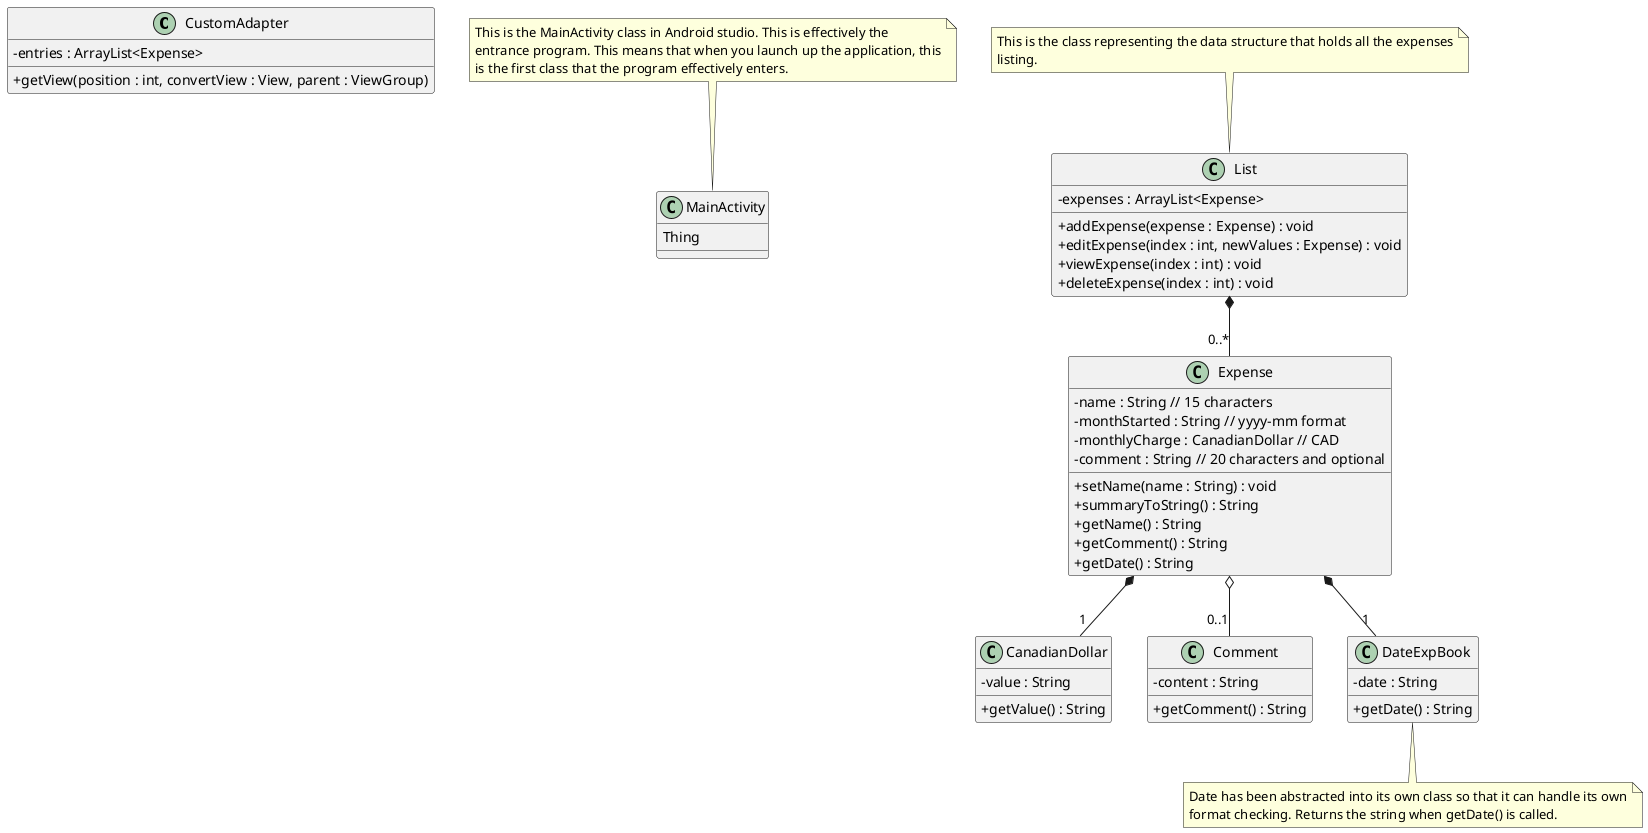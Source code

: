 @startuml
  skinparam classAttributeIconSize 0
class CustomAdapter{
  - entries : ArrayList<Expense>
  + getView(position : int, convertView : View, parent : ViewGroup)
}

class MainActivity {
  Thing
}

class Expense {
  - name : String // 15 characters
  - monthStarted : String // yyyy-mm format
  - monthlyCharge : CanadianDollar // CAD
  - comment : String // 20 characters and optional

  +setName(name : String) : void
  +summaryToString() : String
  +getName() : String
  +getComment() : String
  +getDate() : String
}

class CanadianDollar {
  -value : String
  +getValue() : String
}

class Comment {
  -content : String
  +getComment() : String
}

class DateExpBook {
  -date : String
  +getDate() : String
}

class List {
  -expenses : ArrayList<Expense>
  +addExpense(expense : Expense) : void
  +editExpense(index : int, newValues : Expense) : void
  +viewExpense(index : int) : void
  +deleteExpense(index : int) : void
}

note top of List
  This is the class representing the data structure that holds all the expenses
  listing.
end note

note top of MainActivity
  This is the MainActivity class in Android studio. This is effectively the
  entrance program. This means that when you launch up the application, this
  is the first class that the program effectively enters.
end note

List *-- "0..*" Expense
Expense *-- "1" CanadianDollar
Expense o-- "0..1" Comment
Expense *-- "1" DateExpBook

note bottom of DateExpBook
  Date has been abstracted into its own class so that it can handle its own
  format checking. Returns the string when getDate() is called.
end note
@enduml
